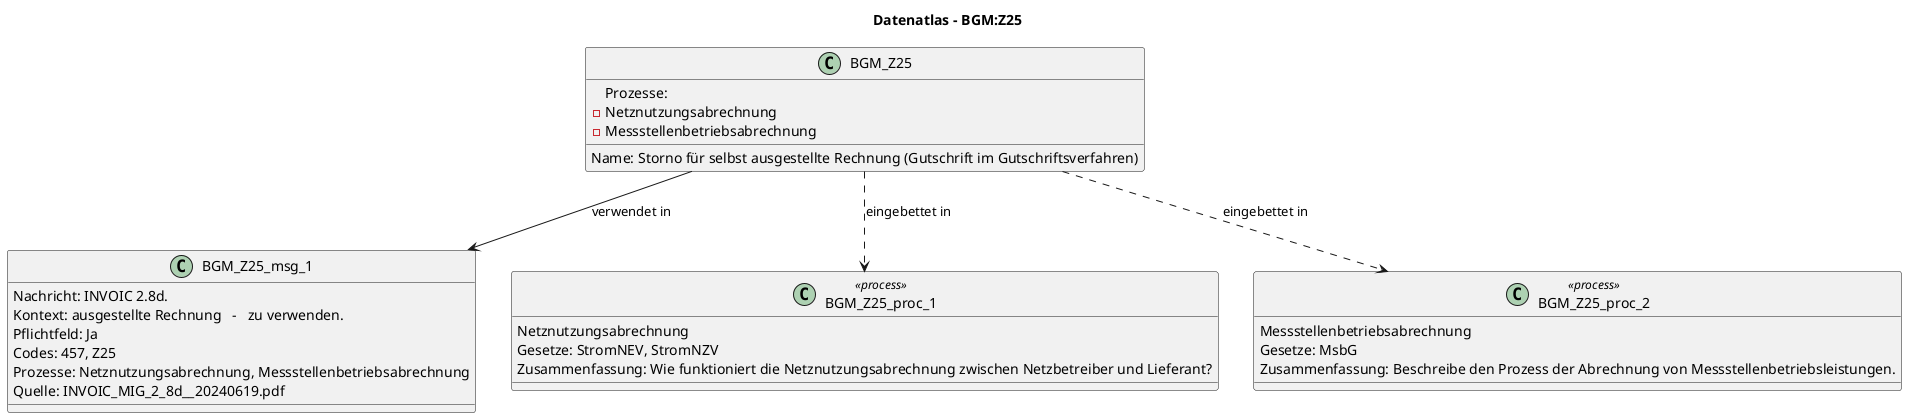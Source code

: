 @startuml
title Datenatlas – BGM:Z25
class BGM_Z25 {
  Name: Storno für selbst ausgestellte Rechnung (Gutschrift im Gutschriftsverfahren)
  Prozesse:
    - Netznutzungsabrechnung
    - Messstellenbetriebsabrechnung
}
class BGM_Z25_msg_1 {
  Nachricht: INVOIC 2.8d.
  Kontext: ausgestellte Rechnung   -   zu verwenden.
  Pflichtfeld: Ja
  Codes: 457, Z25
  Prozesse: Netznutzungsabrechnung, Messstellenbetriebsabrechnung
  Quelle: INVOIC_MIG_2_8d__20240619.pdf
}
BGM_Z25 --> BGM_Z25_msg_1 : verwendet in
class BGM_Z25_proc_1 <<process>> {
  Netznutzungsabrechnung
  Gesetze: StromNEV, StromNZV
  Zusammenfassung: Wie funktioniert die Netznutzungsabrechnung zwischen Netzbetreiber und Lieferant?
}
BGM_Z25 ..> BGM_Z25_proc_1 : eingebettet in
class BGM_Z25_proc_2 <<process>> {
  Messstellenbetriebsabrechnung
  Gesetze: MsbG
  Zusammenfassung: Beschreibe den Prozess der Abrechnung von Messstellenbetriebsleistungen.
}
BGM_Z25 ..> BGM_Z25_proc_2 : eingebettet in
@enduml